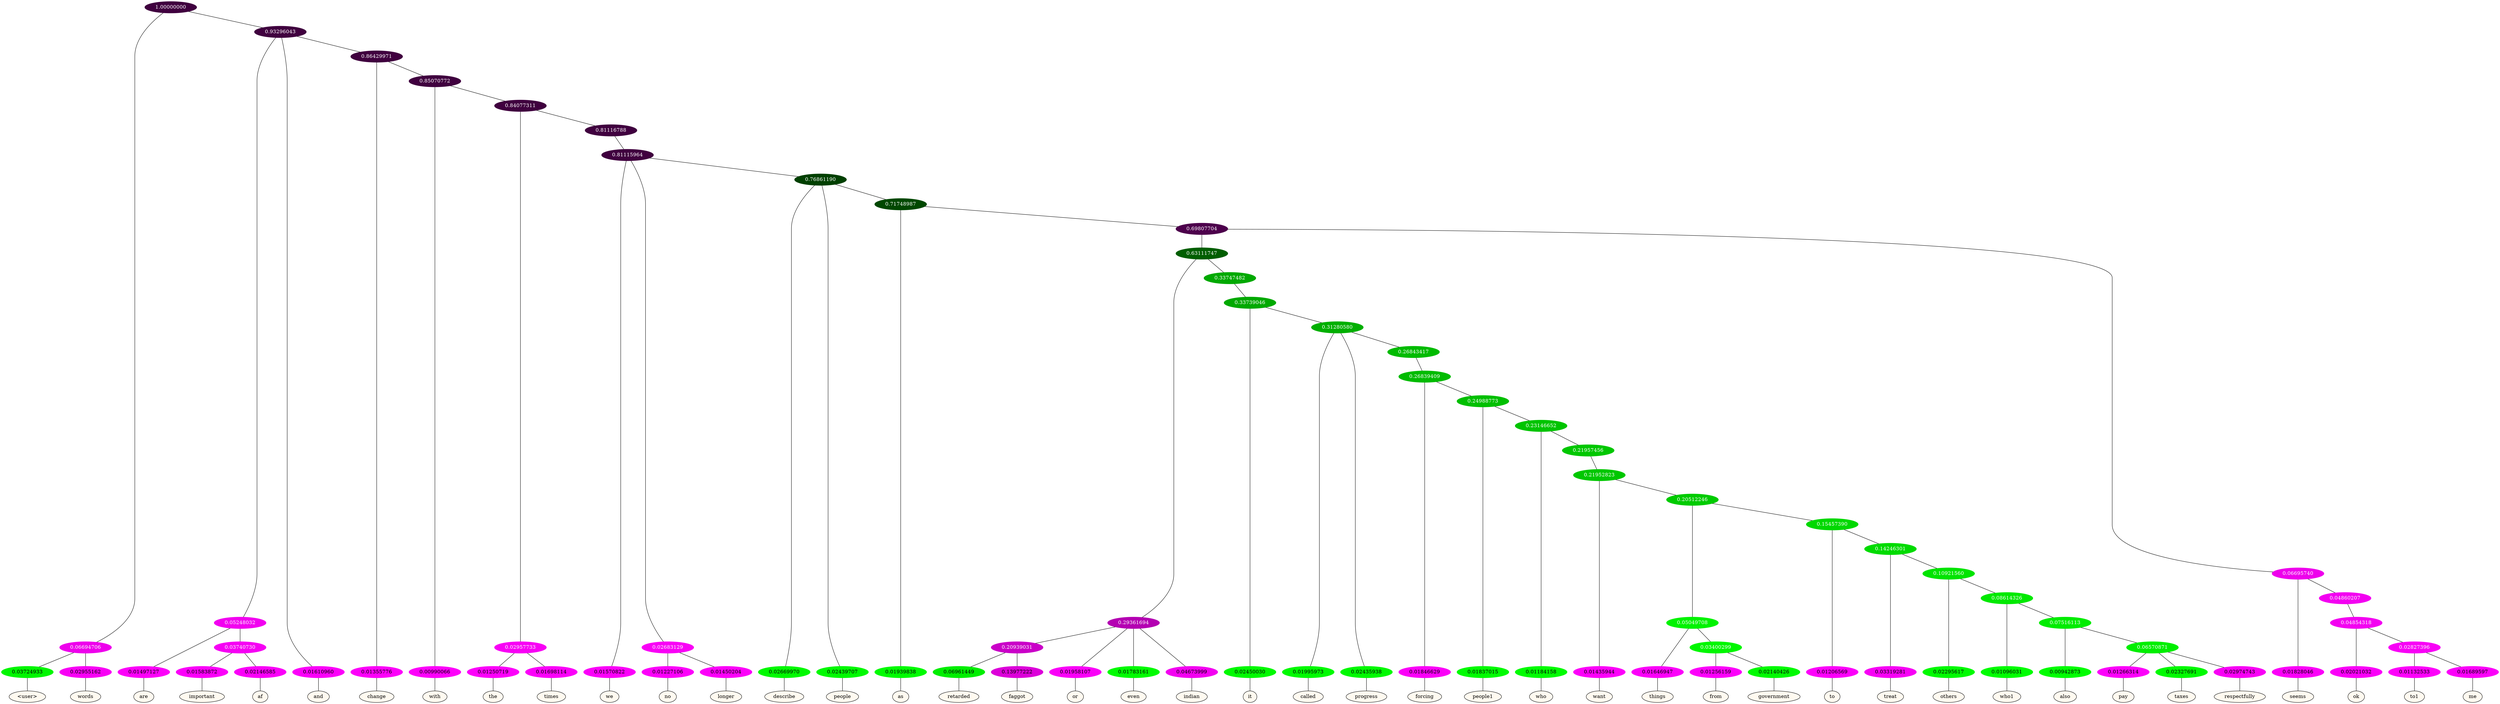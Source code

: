 graph {
	node [format=png height=0.15 nodesep=0.001 ordering=out overlap=prism overlap_scaling=0.01 ranksep=0.001 ratio=0.2 style=filled width=0.15]
	{
		rank=same
		a_w_3 [label="\<user\>" color=black fillcolor=floralwhite style="filled,solid"]
		a_w_4 [label=words color=black fillcolor=floralwhite style="filled,solid"]
		a_w_8 [label=are color=black fillcolor=floralwhite style="filled,solid"]
		a_w_12 [label=important color=black fillcolor=floralwhite style="filled,solid"]
		a_w_13 [label=af color=black fillcolor=floralwhite style="filled,solid"]
		a_w_6 [label=and color=black fillcolor=floralwhite style="filled,solid"]
		a_w_10 [label=change color=black fillcolor=floralwhite style="filled,solid"]
		a_w_14 [label=with color=black fillcolor=floralwhite style="filled,solid"]
		a_w_18 [label=the color=black fillcolor=floralwhite style="filled,solid"]
		a_w_19 [label=times color=black fillcolor=floralwhite style="filled,solid"]
		a_w_21 [label=we color=black fillcolor=floralwhite style="filled,solid"]
		a_w_24 [label=no color=black fillcolor=floralwhite style="filled,solid"]
		a_w_25 [label=longer color=black fillcolor=floralwhite style="filled,solid"]
		a_w_26 [label=describe color=black fillcolor=floralwhite style="filled,solid"]
		a_w_27 [label=people color=black fillcolor=floralwhite style="filled,solid"]
		a_w_29 [label=as color=black fillcolor=floralwhite style="filled,solid"]
		a_w_43 [label=retarded color=black fillcolor=floralwhite style="filled,solid"]
		a_w_44 [label=faggot color=black fillcolor=floralwhite style="filled,solid"]
		a_w_38 [label=or color=black fillcolor=floralwhite style="filled,solid"]
		a_w_39 [label=even color=black fillcolor=floralwhite style="filled,solid"]
		a_w_40 [label=indian color=black fillcolor=floralwhite style="filled,solid"]
		a_w_45 [label=it color=black fillcolor=floralwhite style="filled,solid"]
		a_w_49 [label=called color=black fillcolor=floralwhite style="filled,solid"]
		a_w_50 [label=progress color=black fillcolor=floralwhite style="filled,solid"]
		a_w_55 [label=forcing color=black fillcolor=floralwhite style="filled,solid"]
		a_w_57 [label=people1 color=black fillcolor=floralwhite style="filled,solid"]
		a_w_59 [label=who color=black fillcolor=floralwhite style="filled,solid"]
		a_w_62 [label=want color=black fillcolor=floralwhite style="filled,solid"]
		a_w_66 [label=things color=black fillcolor=floralwhite style="filled,solid"]
		a_w_70 [label=from color=black fillcolor=floralwhite style="filled,solid"]
		a_w_71 [label=government color=black fillcolor=floralwhite style="filled,solid"]
		a_w_68 [label=to color=black fillcolor=floralwhite style="filled,solid"]
		a_w_72 [label=treat color=black fillcolor=floralwhite style="filled,solid"]
		a_w_74 [label=others color=black fillcolor=floralwhite style="filled,solid"]
		a_w_76 [label=who1 color=black fillcolor=floralwhite style="filled,solid"]
		a_w_78 [label=also color=black fillcolor=floralwhite style="filled,solid"]
		a_w_80 [label=pay color=black fillcolor=floralwhite style="filled,solid"]
		a_w_81 [label=taxes color=black fillcolor=floralwhite style="filled,solid"]
		a_w_82 [label=respectfully color=black fillcolor=floralwhite style="filled,solid"]
		a_w_35 [label=seems color=black fillcolor=floralwhite style="filled,solid"]
		a_w_47 [label=ok color=black fillcolor=floralwhite style="filled,solid"]
		a_w_52 [label=to1 color=black fillcolor=floralwhite style="filled,solid"]
		a_w_53 [label=me color=black fillcolor=floralwhite style="filled,solid"]
	}
	a_n_3 -- a_w_3
	a_n_4 -- a_w_4
	a_n_8 -- a_w_8
	a_n_12 -- a_w_12
	a_n_13 -- a_w_13
	a_n_6 -- a_w_6
	a_n_10 -- a_w_10
	a_n_14 -- a_w_14
	a_n_18 -- a_w_18
	a_n_19 -- a_w_19
	a_n_21 -- a_w_21
	a_n_24 -- a_w_24
	a_n_25 -- a_w_25
	a_n_26 -- a_w_26
	a_n_27 -- a_w_27
	a_n_29 -- a_w_29
	a_n_43 -- a_w_43
	a_n_44 -- a_w_44
	a_n_38 -- a_w_38
	a_n_39 -- a_w_39
	a_n_40 -- a_w_40
	a_n_45 -- a_w_45
	a_n_49 -- a_w_49
	a_n_50 -- a_w_50
	a_n_55 -- a_w_55
	a_n_57 -- a_w_57
	a_n_59 -- a_w_59
	a_n_62 -- a_w_62
	a_n_66 -- a_w_66
	a_n_70 -- a_w_70
	a_n_71 -- a_w_71
	a_n_68 -- a_w_68
	a_n_72 -- a_w_72
	a_n_74 -- a_w_74
	a_n_76 -- a_w_76
	a_n_78 -- a_w_78
	a_n_80 -- a_w_80
	a_n_81 -- a_w_81
	a_n_82 -- a_w_82
	a_n_35 -- a_w_35
	a_n_47 -- a_w_47
	a_n_52 -- a_w_52
	a_n_53 -- a_w_53
	{
		rank=same
		a_n_3 [label=0.03724933 color="0.334 1.000 0.963" fontcolor=black]
		a_n_4 [label=0.02955162 color="0.835 1.000 0.970" fontcolor=black]
		a_n_8 [label=0.01497127 color="0.835 1.000 0.985" fontcolor=black]
		a_n_12 [label=0.01583872 color="0.835 1.000 0.984" fontcolor=black]
		a_n_13 [label=0.02146585 color="0.835 1.000 0.979" fontcolor=black]
		a_n_6 [label=0.01610960 color="0.835 1.000 0.984" fontcolor=black]
		a_n_10 [label=0.01355776 color="0.835 1.000 0.986" fontcolor=black]
		a_n_14 [label=0.00990066 color="0.835 1.000 0.990" fontcolor=black]
		a_n_18 [label=0.01250719 color="0.835 1.000 0.987" fontcolor=black]
		a_n_19 [label=0.01698114 color="0.835 1.000 0.983" fontcolor=black]
		a_n_21 [label=0.01570822 color="0.835 1.000 0.984" fontcolor=black]
		a_n_24 [label=0.01227106 color="0.835 1.000 0.988" fontcolor=black]
		a_n_25 [label=0.01450204 color="0.835 1.000 0.985" fontcolor=black]
		a_n_26 [label=0.02669970 color="0.334 1.000 0.973" fontcolor=black]
		a_n_27 [label=0.02439707 color="0.334 1.000 0.976" fontcolor=black]
		a_n_29 [label=0.01939838 color="0.334 1.000 0.981" fontcolor=black]
		a_n_43 [label=0.06961449 color="0.334 1.000 0.930" fontcolor=black]
		a_n_44 [label=0.13977222 color="0.835 1.000 0.860" fontcolor=black]
		a_n_38 [label=0.01958107 color="0.835 1.000 0.980" fontcolor=black]
		a_n_39 [label=0.01783161 color="0.334 1.000 0.982" fontcolor=black]
		a_n_40 [label=0.04673999 color="0.835 1.000 0.953" fontcolor=black]
		a_n_45 [label=0.02450030 color="0.334 1.000 0.975" fontcolor=black]
		a_n_49 [label=0.01995973 color="0.334 1.000 0.980" fontcolor=black]
		a_n_50 [label=0.02435938 color="0.334 1.000 0.976" fontcolor=black]
		a_n_55 [label=0.01846629 color="0.835 1.000 0.982" fontcolor=black]
		a_n_57 [label=0.01837015 color="0.334 1.000 0.982" fontcolor=black]
		a_n_59 [label=0.01184158 color="0.334 1.000 0.988" fontcolor=black]
		a_n_62 [label=0.01435944 color="0.835 1.000 0.986" fontcolor=black]
		a_n_66 [label=0.01646947 color="0.835 1.000 0.984" fontcolor=black]
		a_n_70 [label=0.01256159 color="0.835 1.000 0.987" fontcolor=black]
		a_n_71 [label=0.02140426 color="0.334 1.000 0.979" fontcolor=black]
		a_n_68 [label=0.01206569 color="0.835 1.000 0.988" fontcolor=black]
		a_n_72 [label=0.03319281 color="0.835 1.000 0.967" fontcolor=black]
		a_n_74 [label=0.02295617 color="0.334 1.000 0.977" fontcolor=black]
		a_n_76 [label=0.01096031 color="0.334 1.000 0.989" fontcolor=black]
		a_n_78 [label=0.00942873 color="0.334 1.000 0.991" fontcolor=black]
		a_n_80 [label=0.01266314 color="0.835 1.000 0.987" fontcolor=black]
		a_n_81 [label=0.02327691 color="0.334 1.000 0.977" fontcolor=black]
		a_n_82 [label=0.02974743 color="0.835 1.000 0.970" fontcolor=black]
		a_n_35 [label=0.01828046 color="0.835 1.000 0.982" fontcolor=black]
		a_n_47 [label=0.02021032 color="0.835 1.000 0.980" fontcolor=black]
		a_n_52 [label=0.01132533 color="0.835 1.000 0.989" fontcolor=black]
		a_n_53 [label=0.01689597 color="0.835 1.000 0.983" fontcolor=black]
	}
	a_n_0 [label=1.00000000 color="0.835 1.000 0.250" fontcolor=grey99]
	a_n_1 [label=0.06694706 color="0.835 1.000 0.933" fontcolor=grey99]
	a_n_0 -- a_n_1
	a_n_2 [label=0.93296043 color="0.835 1.000 0.250" fontcolor=grey99]
	a_n_0 -- a_n_2
	a_n_1 -- a_n_3
	a_n_1 -- a_n_4
	a_n_5 [label=0.05248032 color="0.835 1.000 0.948" fontcolor=grey99]
	a_n_2 -- a_n_5
	a_n_2 -- a_n_6
	a_n_7 [label=0.86429971 color="0.835 1.000 0.250" fontcolor=grey99]
	a_n_2 -- a_n_7
	a_n_5 -- a_n_8
	a_n_9 [label=0.03740730 color="0.835 1.000 0.963" fontcolor=grey99]
	a_n_5 -- a_n_9
	a_n_7 -- a_n_10
	a_n_11 [label=0.85070772 color="0.835 1.000 0.250" fontcolor=grey99]
	a_n_7 -- a_n_11
	a_n_9 -- a_n_12
	a_n_9 -- a_n_13
	a_n_11 -- a_n_14
	a_n_15 [label=0.84077311 color="0.835 1.000 0.250" fontcolor=grey99]
	a_n_11 -- a_n_15
	a_n_16 [label=0.02957733 color="0.835 1.000 0.970" fontcolor=grey99]
	a_n_15 -- a_n_16
	a_n_17 [label=0.81116788 color="0.835 1.000 0.250" fontcolor=grey99]
	a_n_15 -- a_n_17
	a_n_16 -- a_n_18
	a_n_16 -- a_n_19
	a_n_20 [label=0.81115964 color="0.835 1.000 0.250" fontcolor=grey99]
	a_n_17 -- a_n_20
	a_n_20 -- a_n_21
	a_n_22 [label=0.02683129 color="0.835 1.000 0.973" fontcolor=grey99]
	a_n_20 -- a_n_22
	a_n_23 [label=0.76861190 color="0.334 1.000 0.250" fontcolor=grey99]
	a_n_20 -- a_n_23
	a_n_22 -- a_n_24
	a_n_22 -- a_n_25
	a_n_23 -- a_n_26
	a_n_23 -- a_n_27
	a_n_28 [label=0.71748987 color="0.334 1.000 0.283" fontcolor=grey99]
	a_n_23 -- a_n_28
	a_n_28 -- a_n_29
	a_n_30 [label=0.69807704 color="0.835 1.000 0.302" fontcolor=grey99]
	a_n_28 -- a_n_30
	a_n_31 [label=0.63111747 color="0.334 1.000 0.369" fontcolor=grey99]
	a_n_30 -- a_n_31
	a_n_32 [label=0.06695740 color="0.835 1.000 0.933" fontcolor=grey99]
	a_n_30 -- a_n_32
	a_n_33 [label=0.29361694 color="0.835 1.000 0.706" fontcolor=grey99]
	a_n_31 -- a_n_33
	a_n_34 [label=0.33747482 color="0.334 1.000 0.663" fontcolor=grey99]
	a_n_31 -- a_n_34
	a_n_32 -- a_n_35
	a_n_36 [label=0.04860207 color="0.835 1.000 0.951" fontcolor=grey99]
	a_n_32 -- a_n_36
	a_n_37 [label=0.20939031 color="0.835 1.000 0.791" fontcolor=grey99]
	a_n_33 -- a_n_37
	a_n_33 -- a_n_38
	a_n_33 -- a_n_39
	a_n_33 -- a_n_40
	a_n_41 [label=0.33739046 color="0.334 1.000 0.663" fontcolor=grey99]
	a_n_34 -- a_n_41
	a_n_42 [label=0.04854318 color="0.835 1.000 0.951" fontcolor=grey99]
	a_n_36 -- a_n_42
	a_n_37 -- a_n_43
	a_n_37 -- a_n_44
	a_n_41 -- a_n_45
	a_n_46 [label=0.31280580 color="0.334 1.000 0.687" fontcolor=grey99]
	a_n_41 -- a_n_46
	a_n_42 -- a_n_47
	a_n_48 [label=0.02827396 color="0.835 1.000 0.972" fontcolor=grey99]
	a_n_42 -- a_n_48
	a_n_46 -- a_n_49
	a_n_46 -- a_n_50
	a_n_51 [label=0.26843417 color="0.334 1.000 0.732" fontcolor=grey99]
	a_n_46 -- a_n_51
	a_n_48 -- a_n_52
	a_n_48 -- a_n_53
	a_n_54 [label=0.26839409 color="0.334 1.000 0.732" fontcolor=grey99]
	a_n_51 -- a_n_54
	a_n_54 -- a_n_55
	a_n_56 [label=0.24988773 color="0.334 1.000 0.750" fontcolor=grey99]
	a_n_54 -- a_n_56
	a_n_56 -- a_n_57
	a_n_58 [label=0.23146652 color="0.334 1.000 0.769" fontcolor=grey99]
	a_n_56 -- a_n_58
	a_n_58 -- a_n_59
	a_n_60 [label=0.21957456 color="0.334 1.000 0.780" fontcolor=grey99]
	a_n_58 -- a_n_60
	a_n_61 [label=0.21952823 color="0.334 1.000 0.780" fontcolor=grey99]
	a_n_60 -- a_n_61
	a_n_61 -- a_n_62
	a_n_63 [label=0.20512246 color="0.334 1.000 0.795" fontcolor=grey99]
	a_n_61 -- a_n_63
	a_n_64 [label=0.05049708 color="0.334 1.000 0.950" fontcolor=grey99]
	a_n_63 -- a_n_64
	a_n_65 [label=0.15457390 color="0.334 1.000 0.845" fontcolor=grey99]
	a_n_63 -- a_n_65
	a_n_64 -- a_n_66
	a_n_67 [label=0.03400299 color="0.334 1.000 0.966" fontcolor=grey99]
	a_n_64 -- a_n_67
	a_n_65 -- a_n_68
	a_n_69 [label=0.14246301 color="0.334 1.000 0.858" fontcolor=grey99]
	a_n_65 -- a_n_69
	a_n_67 -- a_n_70
	a_n_67 -- a_n_71
	a_n_69 -- a_n_72
	a_n_73 [label=0.10921560 color="0.334 1.000 0.891" fontcolor=grey99]
	a_n_69 -- a_n_73
	a_n_73 -- a_n_74
	a_n_75 [label=0.08614326 color="0.334 1.000 0.914" fontcolor=grey99]
	a_n_73 -- a_n_75
	a_n_75 -- a_n_76
	a_n_77 [label=0.07516113 color="0.334 1.000 0.925" fontcolor=grey99]
	a_n_75 -- a_n_77
	a_n_77 -- a_n_78
	a_n_79 [label=0.06570871 color="0.334 1.000 0.934" fontcolor=grey99]
	a_n_77 -- a_n_79
	a_n_79 -- a_n_80
	a_n_79 -- a_n_81
	a_n_79 -- a_n_82
}
